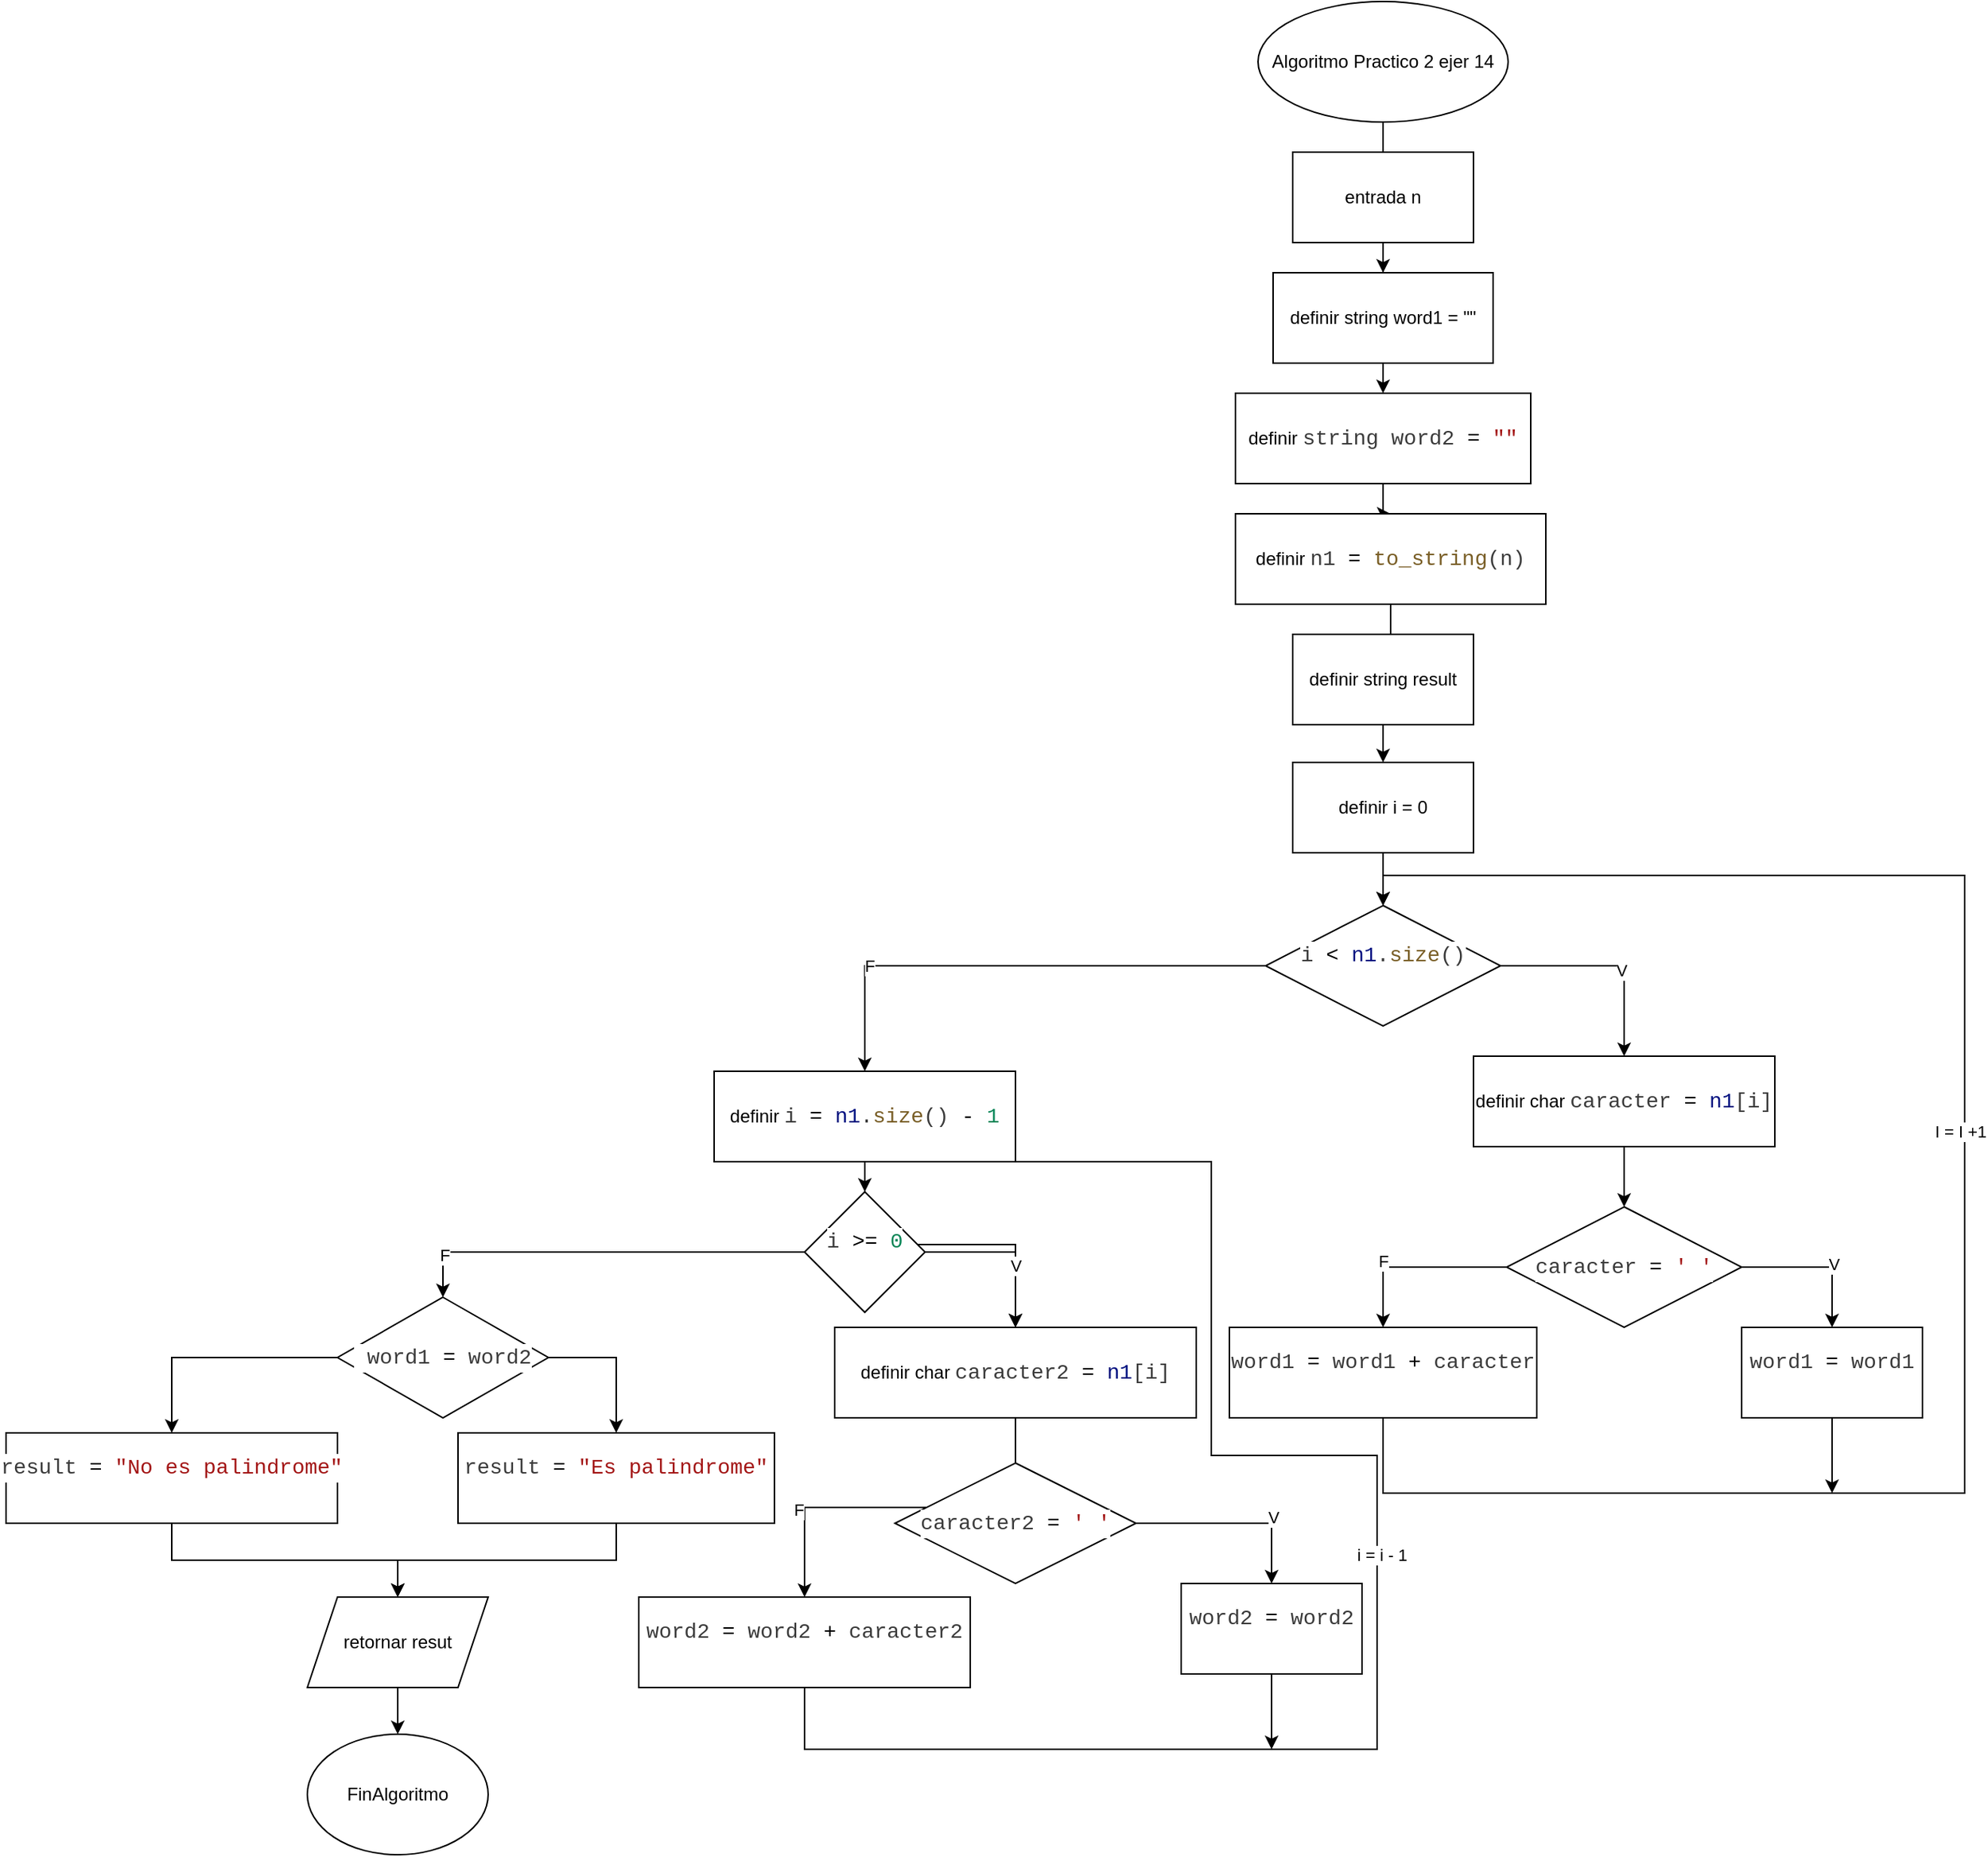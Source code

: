 <mxfile version="24.4.0" type="device">
  <diagram name="Página-1" id="KLYFZnmPPNLBPC9MtAc4">
    <mxGraphModel dx="2117" dy="653" grid="1" gridSize="10" guides="1" tooltips="1" connect="1" arrows="1" fold="1" page="1" pageScale="1" pageWidth="827" pageHeight="1169" math="0" shadow="0">
      <root>
        <mxCell id="0" />
        <mxCell id="1" parent="0" />
        <mxCell id="4Qd8jiQq4enubxvdJEgi-6" value="" style="edgeStyle=orthogonalEdgeStyle;rounded=0;orthogonalLoop=1;jettySize=auto;html=1;" edge="1" parent="1" source="4Qd8jiQq4enubxvdJEgi-1" target="4Qd8jiQq4enubxvdJEgi-3">
          <mxGeometry relative="1" as="geometry" />
        </mxCell>
        <mxCell id="4Qd8jiQq4enubxvdJEgi-1" value="Algoritmo Practico 2 ejer 14" style="ellipse;whiteSpace=wrap;html=1;" vertex="1" parent="1">
          <mxGeometry x="331" y="50" width="166" height="80" as="geometry" />
        </mxCell>
        <mxCell id="4Qd8jiQq4enubxvdJEgi-7" value="" style="edgeStyle=orthogonalEdgeStyle;rounded=0;orthogonalLoop=1;jettySize=auto;html=1;" edge="1" parent="1" source="4Qd8jiQq4enubxvdJEgi-2" target="4Qd8jiQq4enubxvdJEgi-4">
          <mxGeometry relative="1" as="geometry" />
        </mxCell>
        <mxCell id="4Qd8jiQq4enubxvdJEgi-2" value="entrada n" style="rounded=0;whiteSpace=wrap;html=1;" vertex="1" parent="1">
          <mxGeometry x="354" y="150" width="120" height="60" as="geometry" />
        </mxCell>
        <mxCell id="4Qd8jiQq4enubxvdJEgi-3" value="definir string word1 = &quot;&quot;" style="rounded=0;whiteSpace=wrap;html=1;" vertex="1" parent="1">
          <mxGeometry x="341" y="230" width="146" height="60" as="geometry" />
        </mxCell>
        <mxCell id="4Qd8jiQq4enubxvdJEgi-8" value="" style="edgeStyle=orthogonalEdgeStyle;rounded=0;orthogonalLoop=1;jettySize=auto;html=1;" edge="1" parent="1" source="4Qd8jiQq4enubxvdJEgi-4" target="4Qd8jiQq4enubxvdJEgi-5">
          <mxGeometry relative="1" as="geometry" />
        </mxCell>
        <mxCell id="4Qd8jiQq4enubxvdJEgi-4" value="definir&amp;nbsp;&lt;span style=&quot;background-color: rgb(255, 255, 255); color: rgb(59, 59, 59); font-family: Consolas, &amp;quot;Courier New&amp;quot;, monospace; font-size: 14px; white-space: pre;&quot;&gt;string word2 &lt;/span&gt;&lt;span style=&quot;font-family: Consolas, &amp;quot;Courier New&amp;quot;, monospace; font-size: 14px; white-space: pre;&quot;&gt;=&lt;/span&gt;&lt;span style=&quot;background-color: rgb(255, 255, 255); color: rgb(59, 59, 59); font-family: Consolas, &amp;quot;Courier New&amp;quot;, monospace; font-size: 14px; white-space: pre;&quot;&gt; &lt;/span&gt;&lt;span style=&quot;font-family: Consolas, &amp;quot;Courier New&amp;quot;, monospace; font-size: 14px; white-space: pre; color: rgb(163, 21, 21);&quot;&gt;&quot;&quot;&lt;/span&gt;" style="rounded=0;whiteSpace=wrap;html=1;" vertex="1" parent="1">
          <mxGeometry x="316" y="310" width="196" height="60" as="geometry" />
        </mxCell>
        <mxCell id="4Qd8jiQq4enubxvdJEgi-11" value="" style="edgeStyle=orthogonalEdgeStyle;rounded=0;orthogonalLoop=1;jettySize=auto;html=1;" edge="1" parent="1" source="4Qd8jiQq4enubxvdJEgi-5" target="4Qd8jiQq4enubxvdJEgi-10">
          <mxGeometry relative="1" as="geometry" />
        </mxCell>
        <mxCell id="4Qd8jiQq4enubxvdJEgi-5" value="definir&amp;nbsp;&lt;span style=&quot;background-color: rgb(255, 255, 255); color: rgb(59, 59, 59); font-family: Consolas, &amp;quot;Courier New&amp;quot;, monospace; font-size: 14px; white-space: pre;&quot;&gt;n1 &lt;/span&gt;&lt;span style=&quot;font-family: Consolas, &amp;quot;Courier New&amp;quot;, monospace; font-size: 14px; white-space: pre;&quot;&gt;=&lt;/span&gt;&lt;span style=&quot;background-color: rgb(255, 255, 255); color: rgb(59, 59, 59); font-family: Consolas, &amp;quot;Courier New&amp;quot;, monospace; font-size: 14px; white-space: pre;&quot;&gt; &lt;/span&gt;&lt;span style=&quot;font-family: Consolas, &amp;quot;Courier New&amp;quot;, monospace; font-size: 14px; white-space: pre; color: rgb(121, 94, 38);&quot;&gt;to_string&lt;/span&gt;&lt;span style=&quot;background-color: rgb(255, 255, 255); color: rgb(59, 59, 59); font-family: Consolas, &amp;quot;Courier New&amp;quot;, monospace; font-size: 14px; white-space: pre;&quot;&gt;(n)&lt;/span&gt;" style="rounded=0;whiteSpace=wrap;html=1;" vertex="1" parent="1">
          <mxGeometry x="316" y="390" width="206" height="60" as="geometry" />
        </mxCell>
        <mxCell id="4Qd8jiQq4enubxvdJEgi-9" value="definir string result" style="rounded=0;whiteSpace=wrap;html=1;" vertex="1" parent="1">
          <mxGeometry x="354" y="470" width="120" height="60" as="geometry" />
        </mxCell>
        <mxCell id="4Qd8jiQq4enubxvdJEgi-35" value="" style="edgeStyle=orthogonalEdgeStyle;rounded=0;orthogonalLoop=1;jettySize=auto;html=1;" edge="1" parent="1" source="4Qd8jiQq4enubxvdJEgi-10" target="4Qd8jiQq4enubxvdJEgi-12">
          <mxGeometry relative="1" as="geometry" />
        </mxCell>
        <mxCell id="4Qd8jiQq4enubxvdJEgi-10" value="definir i = 0" style="rounded=0;whiteSpace=wrap;html=1;" vertex="1" parent="1">
          <mxGeometry x="354" y="555" width="120" height="60" as="geometry" />
        </mxCell>
        <mxCell id="4Qd8jiQq4enubxvdJEgi-20" style="edgeStyle=orthogonalEdgeStyle;rounded=0;orthogonalLoop=1;jettySize=auto;html=1;exitX=1;exitY=0.5;exitDx=0;exitDy=0;" edge="1" parent="1" source="4Qd8jiQq4enubxvdJEgi-12" target="4Qd8jiQq4enubxvdJEgi-13">
          <mxGeometry relative="1" as="geometry" />
        </mxCell>
        <mxCell id="4Qd8jiQq4enubxvdJEgi-48" value="V" style="edgeLabel;html=1;align=center;verticalAlign=middle;resizable=0;points=[];" vertex="1" connectable="0" parent="4Qd8jiQq4enubxvdJEgi-20">
          <mxGeometry x="0.197" y="-2" relative="1" as="geometry">
            <mxPoint as="offset" />
          </mxGeometry>
        </mxCell>
        <mxCell id="4Qd8jiQq4enubxvdJEgi-21" style="edgeStyle=orthogonalEdgeStyle;rounded=0;orthogonalLoop=1;jettySize=auto;html=1;exitX=0;exitY=0.5;exitDx=0;exitDy=0;" edge="1" parent="1" source="4Qd8jiQq4enubxvdJEgi-12" target="4Qd8jiQq4enubxvdJEgi-22">
          <mxGeometry relative="1" as="geometry">
            <mxPoint x="80" y="790" as="targetPoint" />
          </mxGeometry>
        </mxCell>
        <mxCell id="4Qd8jiQq4enubxvdJEgi-49" value="F" style="edgeLabel;html=1;align=center;verticalAlign=middle;resizable=0;points=[];" vertex="1" connectable="0" parent="4Qd8jiQq4enubxvdJEgi-21">
          <mxGeometry x="0.568" relative="1" as="geometry">
            <mxPoint as="offset" />
          </mxGeometry>
        </mxCell>
        <mxCell id="4Qd8jiQq4enubxvdJEgi-12" value="&#xa;&lt;div style=&quot;color: #3b3b3b;background-color: #ffffff;font-family: Consolas, &#39;Courier New&#39;, monospace;font-weight: normal;font-size: 14px;line-height: 19px;white-space: pre;&quot;&gt;&lt;div&gt;&lt;span style=&quot;color: #3b3b3b;&quot;&gt;i &lt;/span&gt;&lt;span style=&quot;color: #000000;&quot;&gt;&amp;lt;&lt;/span&gt;&lt;span style=&quot;color: #3b3b3b;&quot;&gt; &lt;/span&gt;&lt;span style=&quot;color: #001080;&quot;&gt;n1&lt;/span&gt;&lt;span style=&quot;color: #3b3b3b;&quot;&gt;.&lt;/span&gt;&lt;span style=&quot;color: #795e26;&quot;&gt;size&lt;/span&gt;&lt;span style=&quot;color: #3b3b3b;&quot;&gt;()&lt;/span&gt;&lt;/div&gt;&lt;/div&gt;&#xa;&#xa;" style="rhombus;whiteSpace=wrap;html=1;" vertex="1" parent="1">
          <mxGeometry x="336" y="650" width="156" height="80" as="geometry" />
        </mxCell>
        <mxCell id="4Qd8jiQq4enubxvdJEgi-19" value="" style="edgeStyle=orthogonalEdgeStyle;rounded=0;orthogonalLoop=1;jettySize=auto;html=1;" edge="1" parent="1" source="4Qd8jiQq4enubxvdJEgi-13" target="4Qd8jiQq4enubxvdJEgi-14">
          <mxGeometry relative="1" as="geometry" />
        </mxCell>
        <mxCell id="4Qd8jiQq4enubxvdJEgi-13" value="definir char&amp;nbsp;&lt;span style=&quot;background-color: rgb(255, 255, 255); color: rgb(59, 59, 59); font-family: Consolas, &amp;quot;Courier New&amp;quot;, monospace; font-size: 14px; white-space: pre;&quot;&gt;caracter &lt;/span&gt;&lt;span style=&quot;font-family: Consolas, &amp;quot;Courier New&amp;quot;, monospace; font-size: 14px; white-space: pre;&quot;&gt;=&lt;/span&gt;&lt;span style=&quot;background-color: rgb(255, 255, 255); color: rgb(59, 59, 59); font-family: Consolas, &amp;quot;Courier New&amp;quot;, monospace; font-size: 14px; white-space: pre;&quot;&gt; &lt;/span&gt;&lt;span style=&quot;font-family: Consolas, &amp;quot;Courier New&amp;quot;, monospace; font-size: 14px; white-space: pre; color: rgb(0, 16, 128);&quot;&gt;n1&lt;/span&gt;&lt;span style=&quot;background-color: rgb(255, 255, 255); color: rgb(59, 59, 59); font-family: Consolas, &amp;quot;Courier New&amp;quot;, monospace; font-size: 14px; white-space: pre;&quot;&gt;[i]&lt;/span&gt;" style="rounded=0;whiteSpace=wrap;html=1;" vertex="1" parent="1">
          <mxGeometry x="474" y="750" width="200" height="60" as="geometry" />
        </mxCell>
        <mxCell id="4Qd8jiQq4enubxvdJEgi-17" style="edgeStyle=orthogonalEdgeStyle;rounded=0;orthogonalLoop=1;jettySize=auto;html=1;exitX=1;exitY=0.5;exitDx=0;exitDy=0;" edge="1" parent="1" source="4Qd8jiQq4enubxvdJEgi-14" target="4Qd8jiQq4enubxvdJEgi-15">
          <mxGeometry relative="1" as="geometry" />
        </mxCell>
        <mxCell id="4Qd8jiQq4enubxvdJEgi-50" value="V" style="edgeLabel;html=1;align=center;verticalAlign=middle;resizable=0;points=[];" vertex="1" connectable="0" parent="4Qd8jiQq4enubxvdJEgi-17">
          <mxGeometry x="0.2" y="2" relative="1" as="geometry">
            <mxPoint x="-1" y="-2" as="offset" />
          </mxGeometry>
        </mxCell>
        <mxCell id="4Qd8jiQq4enubxvdJEgi-18" style="edgeStyle=orthogonalEdgeStyle;rounded=0;orthogonalLoop=1;jettySize=auto;html=1;exitX=0;exitY=0.5;exitDx=0;exitDy=0;" edge="1" parent="1" source="4Qd8jiQq4enubxvdJEgi-14" target="4Qd8jiQq4enubxvdJEgi-16">
          <mxGeometry relative="1" as="geometry" />
        </mxCell>
        <mxCell id="4Qd8jiQq4enubxvdJEgi-51" value="F" style="edgeLabel;html=1;align=center;verticalAlign=middle;resizable=0;points=[];" vertex="1" connectable="0" parent="4Qd8jiQq4enubxvdJEgi-18">
          <mxGeometry x="0.344" y="-4" relative="1" as="geometry">
            <mxPoint x="4" y="-4" as="offset" />
          </mxGeometry>
        </mxCell>
        <mxCell id="4Qd8jiQq4enubxvdJEgi-14" value="&lt;br&gt;&lt;div style=&quot;color: #3b3b3b;background-color: #ffffff;font-family: Consolas, &#39;Courier New&#39;, monospace;font-weight: normal;font-size: 14px;line-height: 19px;white-space: pre;&quot;&gt;&lt;div&gt;&lt;span style=&quot;color: #3b3b3b;&quot;&gt;caracter &lt;/span&gt;&lt;span style=&quot;color: #000000;&quot;&gt;=&lt;/span&gt;&lt;span style=&quot;color: #3b3b3b;&quot;&gt; &lt;/span&gt;&lt;span style=&quot;color: #a31515;&quot;&gt;&#39; &#39;&lt;/span&gt;&lt;/div&gt;&lt;/div&gt;&lt;div&gt;&lt;br/&gt;&lt;/div&gt;" style="rhombus;whiteSpace=wrap;html=1;" vertex="1" parent="1">
          <mxGeometry x="496" y="850" width="156" height="80" as="geometry" />
        </mxCell>
        <mxCell id="4Qd8jiQq4enubxvdJEgi-53" style="edgeStyle=orthogonalEdgeStyle;rounded=0;orthogonalLoop=1;jettySize=auto;html=1;exitX=0.5;exitY=1;exitDx=0;exitDy=0;" edge="1" parent="1" source="4Qd8jiQq4enubxvdJEgi-15">
          <mxGeometry relative="1" as="geometry">
            <mxPoint x="712" y="1040" as="targetPoint" />
          </mxGeometry>
        </mxCell>
        <mxCell id="4Qd8jiQq4enubxvdJEgi-15" value="&#xa;&lt;div style=&quot;color: #3b3b3b;background-color: #ffffff;font-family: Consolas, &#39;Courier New&#39;, monospace;font-weight: normal;font-size: 14px;line-height: 19px;white-space: pre;&quot;&gt;&lt;div&gt;&lt;span style=&quot;color: #3b3b3b;&quot;&gt;word1 &lt;/span&gt;&lt;span style=&quot;color: #000000;&quot;&gt;=&lt;/span&gt;&lt;span style=&quot;color: #3b3b3b;&quot;&gt; word1&lt;/span&gt;&lt;/div&gt;&lt;/div&gt;&#xa;&#xa;" style="rounded=0;whiteSpace=wrap;html=1;" vertex="1" parent="1">
          <mxGeometry x="652" y="930" width="120" height="60" as="geometry" />
        </mxCell>
        <mxCell id="4Qd8jiQq4enubxvdJEgi-52" style="edgeStyle=orthogonalEdgeStyle;rounded=0;orthogonalLoop=1;jettySize=auto;html=1;exitX=0.5;exitY=1;exitDx=0;exitDy=0;entryX=0.5;entryY=0;entryDx=0;entryDy=0;" edge="1" parent="1" source="4Qd8jiQq4enubxvdJEgi-16" target="4Qd8jiQq4enubxvdJEgi-12">
          <mxGeometry relative="1" as="geometry">
            <Array as="points">
              <mxPoint x="414" y="1040" />
              <mxPoint x="800" y="1040" />
              <mxPoint x="800" y="630" />
              <mxPoint x="414" y="630" />
            </Array>
          </mxGeometry>
        </mxCell>
        <mxCell id="4Qd8jiQq4enubxvdJEgi-54" value="I = I +1" style="edgeLabel;html=1;align=center;verticalAlign=middle;resizable=0;points=[];" vertex="1" connectable="0" parent="4Qd8jiQq4enubxvdJEgi-52">
          <mxGeometry x="0.08" y="3" relative="1" as="geometry">
            <mxPoint as="offset" />
          </mxGeometry>
        </mxCell>
        <mxCell id="4Qd8jiQq4enubxvdJEgi-16" value="&#xa;&lt;div style=&quot;color: #3b3b3b;background-color: #ffffff;font-family: Consolas, &#39;Courier New&#39;, monospace;font-weight: normal;font-size: 14px;line-height: 19px;white-space: pre;&quot;&gt;&lt;div&gt;&lt;span style=&quot;color: #3b3b3b;&quot;&gt;word1 &lt;/span&gt;&lt;span style=&quot;color: #000000;&quot;&gt;=&lt;/span&gt;&lt;span style=&quot;color: #3b3b3b;&quot;&gt; word1 &lt;/span&gt;&lt;span style=&quot;color: #000000;&quot;&gt;+&lt;/span&gt;&lt;span style=&quot;color: #3b3b3b;&quot;&gt; caracter&lt;/span&gt;&lt;/div&gt;&lt;/div&gt;&#xa;&#xa;" style="rounded=0;whiteSpace=wrap;html=1;" vertex="1" parent="1">
          <mxGeometry x="312" y="930" width="204" height="60" as="geometry" />
        </mxCell>
        <mxCell id="4Qd8jiQq4enubxvdJEgi-34" value="" style="edgeStyle=orthogonalEdgeStyle;rounded=0;orthogonalLoop=1;jettySize=auto;html=1;" edge="1" parent="1" source="4Qd8jiQq4enubxvdJEgi-22" target="4Qd8jiQq4enubxvdJEgi-24">
          <mxGeometry relative="1" as="geometry" />
        </mxCell>
        <mxCell id="4Qd8jiQq4enubxvdJEgi-22" value="definir&amp;nbsp;&lt;span style=&quot;background-color: rgb(255, 255, 255); color: rgb(59, 59, 59); font-family: Consolas, &amp;quot;Courier New&amp;quot;, monospace; font-size: 14px; white-space: pre;&quot;&gt;i &lt;/span&gt;&lt;span style=&quot;font-family: Consolas, &amp;quot;Courier New&amp;quot;, monospace; font-size: 14px; white-space: pre;&quot;&gt;=&lt;/span&gt;&lt;span style=&quot;background-color: rgb(255, 255, 255); color: rgb(59, 59, 59); font-family: Consolas, &amp;quot;Courier New&amp;quot;, monospace; font-size: 14px; white-space: pre;&quot;&gt; &lt;/span&gt;&lt;span style=&quot;font-family: Consolas, &amp;quot;Courier New&amp;quot;, monospace; font-size: 14px; white-space: pre; color: rgb(0, 16, 128);&quot;&gt;n1&lt;/span&gt;&lt;span style=&quot;background-color: rgb(255, 255, 255); color: rgb(59, 59, 59); font-family: Consolas, &amp;quot;Courier New&amp;quot;, monospace; font-size: 14px; white-space: pre;&quot;&gt;.&lt;/span&gt;&lt;span style=&quot;font-family: Consolas, &amp;quot;Courier New&amp;quot;, monospace; font-size: 14px; white-space: pre; color: rgb(121, 94, 38);&quot;&gt;size&lt;/span&gt;&lt;span style=&quot;background-color: rgb(255, 255, 255); color: rgb(59, 59, 59); font-family: Consolas, &amp;quot;Courier New&amp;quot;, monospace; font-size: 14px; white-space: pre;&quot;&gt;() &lt;/span&gt;&lt;span style=&quot;font-family: Consolas, &amp;quot;Courier New&amp;quot;, monospace; font-size: 14px; white-space: pre;&quot;&gt;-&lt;/span&gt;&lt;span style=&quot;background-color: rgb(255, 255, 255); color: rgb(59, 59, 59); font-family: Consolas, &amp;quot;Courier New&amp;quot;, monospace; font-size: 14px; white-space: pre;&quot;&gt; &lt;/span&gt;&lt;span style=&quot;font-family: Consolas, &amp;quot;Courier New&amp;quot;, monospace; font-size: 14px; white-space: pre; color: rgb(9, 134, 88);&quot;&gt;1&lt;/span&gt;" style="rounded=0;whiteSpace=wrap;html=1;" vertex="1" parent="1">
          <mxGeometry x="-30" y="760" width="200" height="60" as="geometry" />
        </mxCell>
        <mxCell id="4Qd8jiQq4enubxvdJEgi-28" style="edgeStyle=orthogonalEdgeStyle;rounded=0;orthogonalLoop=1;jettySize=auto;html=1;exitX=1;exitY=0.5;exitDx=0;exitDy=0;" edge="1" parent="1" source="4Qd8jiQq4enubxvdJEgi-23" target="4Qd8jiQq4enubxvdJEgi-24">
          <mxGeometry relative="1" as="geometry" />
        </mxCell>
        <mxCell id="4Qd8jiQq4enubxvdJEgi-33" value="V" style="edgeLabel;html=1;align=center;verticalAlign=middle;resizable=0;points=[];" vertex="1" connectable="0" parent="4Qd8jiQq4enubxvdJEgi-28">
          <mxGeometry x="0.255" relative="1" as="geometry">
            <mxPoint as="offset" />
          </mxGeometry>
        </mxCell>
        <mxCell id="4Qd8jiQq4enubxvdJEgi-37" style="edgeStyle=orthogonalEdgeStyle;rounded=0;orthogonalLoop=1;jettySize=auto;html=1;exitX=0;exitY=0.5;exitDx=0;exitDy=0;entryX=0.5;entryY=0;entryDx=0;entryDy=0;" edge="1" parent="1" source="4Qd8jiQq4enubxvdJEgi-23" target="4Qd8jiQq4enubxvdJEgi-36">
          <mxGeometry relative="1" as="geometry" />
        </mxCell>
        <mxCell id="4Qd8jiQq4enubxvdJEgi-38" value="F" style="edgeLabel;html=1;align=center;verticalAlign=middle;resizable=0;points=[];" vertex="1" connectable="0" parent="4Qd8jiQq4enubxvdJEgi-37">
          <mxGeometry x="0.793" y="1" relative="1" as="geometry">
            <mxPoint as="offset" />
          </mxGeometry>
        </mxCell>
        <mxCell id="4Qd8jiQq4enubxvdJEgi-23" value="&#xa;&lt;div style=&quot;color: #3b3b3b;background-color: #ffffff;font-family: Consolas, &#39;Courier New&#39;, monospace;font-weight: normal;font-size: 14px;line-height: 19px;white-space: pre;&quot;&gt;&lt;div&gt;&lt;span style=&quot;color: #3b3b3b;&quot;&gt;i &lt;/span&gt;&lt;span style=&quot;color: #000000;&quot;&gt;&amp;gt;=&lt;/span&gt;&lt;span style=&quot;color: #3b3b3b;&quot;&gt; &lt;/span&gt;&lt;span style=&quot;color: #098658;&quot;&gt;0&lt;/span&gt;&lt;/div&gt;&lt;/div&gt;&#xa;&#xa;" style="rhombus;whiteSpace=wrap;html=1;" vertex="1" parent="1">
          <mxGeometry x="30" y="840" width="80" height="80" as="geometry" />
        </mxCell>
        <mxCell id="4Qd8jiQq4enubxvdJEgi-29" value="" style="edgeStyle=orthogonalEdgeStyle;rounded=0;orthogonalLoop=1;jettySize=auto;html=1;" edge="1" parent="1" source="4Qd8jiQq4enubxvdJEgi-24" target="4Qd8jiQq4enubxvdJEgi-27">
          <mxGeometry relative="1" as="geometry" />
        </mxCell>
        <mxCell id="4Qd8jiQq4enubxvdJEgi-32" value="F" style="edgeLabel;html=1;align=center;verticalAlign=middle;resizable=0;points=[];" vertex="1" connectable="0" parent="4Qd8jiQq4enubxvdJEgi-29">
          <mxGeometry x="0.54" y="-3" relative="1" as="geometry">
            <mxPoint x="-1" y="1" as="offset" />
          </mxGeometry>
        </mxCell>
        <mxCell id="4Qd8jiQq4enubxvdJEgi-24" value="definir char&amp;nbsp;&lt;span style=&quot;background-color: rgb(255, 255, 255); color: rgb(59, 59, 59); font-family: Consolas, &amp;quot;Courier New&amp;quot;, monospace; font-size: 14px; white-space: pre;&quot;&gt;caracter2 &lt;/span&gt;&lt;span style=&quot;font-family: Consolas, &amp;quot;Courier New&amp;quot;, monospace; font-size: 14px; white-space: pre;&quot;&gt;=&lt;/span&gt;&lt;span style=&quot;background-color: rgb(255, 255, 255); color: rgb(59, 59, 59); font-family: Consolas, &amp;quot;Courier New&amp;quot;, monospace; font-size: 14px; white-space: pre;&quot;&gt; &lt;/span&gt;&lt;span style=&quot;font-family: Consolas, &amp;quot;Courier New&amp;quot;, monospace; font-size: 14px; white-space: pre; color: rgb(0, 16, 128);&quot;&gt;n1&lt;/span&gt;&lt;span style=&quot;background-color: rgb(255, 255, 255); color: rgb(59, 59, 59); font-family: Consolas, &amp;quot;Courier New&amp;quot;, monospace; font-size: 14px; white-space: pre;&quot;&gt;[i]&lt;/span&gt;" style="rounded=0;whiteSpace=wrap;html=1;" vertex="1" parent="1">
          <mxGeometry x="50" y="930" width="240" height="60" as="geometry" />
        </mxCell>
        <mxCell id="4Qd8jiQq4enubxvdJEgi-30" style="edgeStyle=orthogonalEdgeStyle;rounded=0;orthogonalLoop=1;jettySize=auto;html=1;exitX=1;exitY=0.5;exitDx=0;exitDy=0;entryX=0.5;entryY=0;entryDx=0;entryDy=0;" edge="1" parent="1" source="4Qd8jiQq4enubxvdJEgi-25" target="4Qd8jiQq4enubxvdJEgi-26">
          <mxGeometry relative="1" as="geometry" />
        </mxCell>
        <mxCell id="4Qd8jiQq4enubxvdJEgi-31" value="V" style="edgeLabel;html=1;align=center;verticalAlign=middle;resizable=0;points=[];" vertex="1" connectable="0" parent="4Qd8jiQq4enubxvdJEgi-30">
          <mxGeometry x="0.385" y="4" relative="1" as="geometry">
            <mxPoint x="-3" y="-4" as="offset" />
          </mxGeometry>
        </mxCell>
        <mxCell id="4Qd8jiQq4enubxvdJEgi-25" value="&lt;br&gt;&lt;div style=&quot;color: #3b3b3b;background-color: #ffffff;font-family: Consolas, &#39;Courier New&#39;, monospace;font-weight: normal;font-size: 14px;line-height: 19px;white-space: pre;&quot;&gt;&lt;div&gt;&lt;span style=&quot;color: #3b3b3b;&quot;&gt;caracter2 &lt;/span&gt;&lt;span style=&quot;color: #000000;&quot;&gt;=&lt;/span&gt;&lt;span style=&quot;color: #3b3b3b;&quot;&gt; &lt;/span&gt;&lt;span style=&quot;color: #a31515;&quot;&gt;&#39; &#39;&lt;/span&gt;&lt;/div&gt;&lt;/div&gt;&lt;div&gt;&lt;br/&gt;&lt;/div&gt;" style="rhombus;whiteSpace=wrap;html=1;" vertex="1" parent="1">
          <mxGeometry x="90" y="1020" width="160" height="80" as="geometry" />
        </mxCell>
        <mxCell id="4Qd8jiQq4enubxvdJEgi-56" style="edgeStyle=orthogonalEdgeStyle;rounded=0;orthogonalLoop=1;jettySize=auto;html=1;exitX=0.5;exitY=1;exitDx=0;exitDy=0;" edge="1" parent="1" source="4Qd8jiQq4enubxvdJEgi-26">
          <mxGeometry relative="1" as="geometry">
            <mxPoint x="340" y="1210" as="targetPoint" />
          </mxGeometry>
        </mxCell>
        <mxCell id="4Qd8jiQq4enubxvdJEgi-26" value="&#xa;&lt;div style=&quot;color: #3b3b3b;background-color: #ffffff;font-family: Consolas, &#39;Courier New&#39;, monospace;font-weight: normal;font-size: 14px;line-height: 19px;white-space: pre;&quot;&gt;&lt;div&gt;&lt;span style=&quot;color: #3b3b3b;&quot;&gt;word2 &lt;/span&gt;&lt;span style=&quot;color: #000000;&quot;&gt;=&lt;/span&gt;&lt;span style=&quot;color: #3b3b3b;&quot;&gt; word2&lt;/span&gt;&lt;/div&gt;&lt;/div&gt;&#xa;&#xa;" style="rounded=0;whiteSpace=wrap;html=1;" vertex="1" parent="1">
          <mxGeometry x="280" y="1100" width="120" height="60" as="geometry" />
        </mxCell>
        <mxCell id="4Qd8jiQq4enubxvdJEgi-55" style="edgeStyle=orthogonalEdgeStyle;rounded=0;orthogonalLoop=1;jettySize=auto;html=1;exitX=0.5;exitY=1;exitDx=0;exitDy=0;entryX=0.5;entryY=0;entryDx=0;entryDy=0;" edge="1" parent="1" source="4Qd8jiQq4enubxvdJEgi-27" target="4Qd8jiQq4enubxvdJEgi-23">
          <mxGeometry relative="1" as="geometry">
            <Array as="points">
              <mxPoint x="30" y="1210" />
              <mxPoint x="410" y="1210" />
              <mxPoint x="410" y="1015" />
              <mxPoint x="300" y="1015" />
              <mxPoint x="300" y="820" />
              <mxPoint x="70" y="820" />
            </Array>
          </mxGeometry>
        </mxCell>
        <mxCell id="4Qd8jiQq4enubxvdJEgi-57" value="i = i - 1" style="edgeLabel;html=1;align=center;verticalAlign=middle;resizable=0;points=[];" vertex="1" connectable="0" parent="4Qd8jiQq4enubxvdJEgi-55">
          <mxGeometry x="-0.061" y="-3" relative="1" as="geometry">
            <mxPoint as="offset" />
          </mxGeometry>
        </mxCell>
        <mxCell id="4Qd8jiQq4enubxvdJEgi-27" value="&#xa;&lt;div style=&quot;color: #3b3b3b;background-color: #ffffff;font-family: Consolas, &#39;Courier New&#39;, monospace;font-weight: normal;font-size: 14px;line-height: 19px;white-space: pre;&quot;&gt;&lt;div&gt;&lt;span style=&quot;color: #3b3b3b;&quot;&gt;word2 &lt;/span&gt;&lt;span style=&quot;color: #000000;&quot;&gt;=&lt;/span&gt;&lt;span style=&quot;color: #3b3b3b;&quot;&gt; word2 &lt;/span&gt;&lt;span style=&quot;color: #000000;&quot;&gt;+&lt;/span&gt;&lt;span style=&quot;color: #3b3b3b;&quot;&gt; caracter2&lt;/span&gt;&lt;/div&gt;&lt;/div&gt;&#xa;&#xa;" style="rounded=0;whiteSpace=wrap;html=1;" vertex="1" parent="1">
          <mxGeometry x="-80" y="1109" width="220" height="60" as="geometry" />
        </mxCell>
        <mxCell id="4Qd8jiQq4enubxvdJEgi-40" style="edgeStyle=orthogonalEdgeStyle;rounded=0;orthogonalLoop=1;jettySize=auto;html=1;exitX=1;exitY=0.5;exitDx=0;exitDy=0;" edge="1" parent="1" source="4Qd8jiQq4enubxvdJEgi-36" target="4Qd8jiQq4enubxvdJEgi-39">
          <mxGeometry relative="1" as="geometry" />
        </mxCell>
        <mxCell id="4Qd8jiQq4enubxvdJEgi-42" style="edgeStyle=orthogonalEdgeStyle;rounded=0;orthogonalLoop=1;jettySize=auto;html=1;exitX=0;exitY=0.5;exitDx=0;exitDy=0;" edge="1" parent="1" source="4Qd8jiQq4enubxvdJEgi-36" target="4Qd8jiQq4enubxvdJEgi-41">
          <mxGeometry relative="1" as="geometry" />
        </mxCell>
        <mxCell id="4Qd8jiQq4enubxvdJEgi-36" value="&lt;br&gt;&lt;div style=&quot;color: #3b3b3b;background-color: #ffffff;font-family: Consolas, &#39;Courier New&#39;, monospace;font-weight: normal;font-size: 14px;line-height: 19px;white-space: pre;&quot;&gt;&lt;div&gt;&lt;span style=&quot;color: #3b3b3b;&quot;&gt;&amp;nbsp;word1 &lt;/span&gt;&lt;span style=&quot;color: #000000;&quot;&gt;=&lt;/span&gt;&lt;span style=&quot;color: #3b3b3b;&quot;&gt; word2&lt;/span&gt;&lt;/div&gt;&lt;/div&gt;&lt;div&gt;&lt;br/&gt;&lt;/div&gt;" style="rhombus;whiteSpace=wrap;html=1;" vertex="1" parent="1">
          <mxGeometry x="-280" y="910" width="140" height="80" as="geometry" />
        </mxCell>
        <mxCell id="4Qd8jiQq4enubxvdJEgi-45" style="edgeStyle=orthogonalEdgeStyle;rounded=0;orthogonalLoop=1;jettySize=auto;html=1;exitX=0.5;exitY=1;exitDx=0;exitDy=0;" edge="1" parent="1" source="4Qd8jiQq4enubxvdJEgi-39" target="4Qd8jiQq4enubxvdJEgi-43">
          <mxGeometry relative="1" as="geometry" />
        </mxCell>
        <mxCell id="4Qd8jiQq4enubxvdJEgi-39" value="&#xa;&lt;div style=&quot;color: #3b3b3b;background-color: #ffffff;font-family: Consolas, &#39;Courier New&#39;, monospace;font-weight: normal;font-size: 14px;line-height: 19px;white-space: pre;&quot;&gt;&lt;div&gt;&lt;span style=&quot;color: #3b3b3b;&quot;&gt;result &lt;/span&gt;&lt;span style=&quot;color: #000000;&quot;&gt;=&lt;/span&gt;&lt;span style=&quot;color: #3b3b3b;&quot;&gt; &lt;/span&gt;&lt;span style=&quot;color: #a31515;&quot;&gt;&quot;Es palindrome&quot;&lt;/span&gt;&lt;/div&gt;&lt;/div&gt;&#xa;&#xa;" style="rounded=0;whiteSpace=wrap;html=1;" vertex="1" parent="1">
          <mxGeometry x="-200" y="1000" width="210" height="60" as="geometry" />
        </mxCell>
        <mxCell id="4Qd8jiQq4enubxvdJEgi-44" style="edgeStyle=orthogonalEdgeStyle;rounded=0;orthogonalLoop=1;jettySize=auto;html=1;exitX=0.5;exitY=1;exitDx=0;exitDy=0;" edge="1" parent="1" source="4Qd8jiQq4enubxvdJEgi-41" target="4Qd8jiQq4enubxvdJEgi-43">
          <mxGeometry relative="1" as="geometry" />
        </mxCell>
        <mxCell id="4Qd8jiQq4enubxvdJEgi-41" value="&#xa;&lt;div style=&quot;color: #3b3b3b;background-color: #ffffff;font-family: Consolas, &#39;Courier New&#39;, monospace;font-weight: normal;font-size: 14px;line-height: 19px;white-space: pre;&quot;&gt;&lt;div&gt;&lt;span style=&quot;color: #3b3b3b;&quot;&gt;result &lt;/span&gt;&lt;span style=&quot;color: #000000;&quot;&gt;=&lt;/span&gt;&lt;span style=&quot;color: #3b3b3b;&quot;&gt; &lt;/span&gt;&lt;span style=&quot;color: #a31515;&quot;&gt;&quot;No es palindrome&quot;&lt;/span&gt;&lt;/div&gt;&lt;/div&gt;&#xa;&#xa;" style="rounded=0;whiteSpace=wrap;html=1;" vertex="1" parent="1">
          <mxGeometry x="-500" y="1000" width="220" height="60" as="geometry" />
        </mxCell>
        <mxCell id="4Qd8jiQq4enubxvdJEgi-47" value="" style="edgeStyle=orthogonalEdgeStyle;rounded=0;orthogonalLoop=1;jettySize=auto;html=1;" edge="1" parent="1" source="4Qd8jiQq4enubxvdJEgi-43" target="4Qd8jiQq4enubxvdJEgi-46">
          <mxGeometry relative="1" as="geometry" />
        </mxCell>
        <mxCell id="4Qd8jiQq4enubxvdJEgi-43" value="retornar resut" style="shape=parallelogram;perimeter=parallelogramPerimeter;whiteSpace=wrap;html=1;fixedSize=1;" vertex="1" parent="1">
          <mxGeometry x="-300" y="1109" width="120" height="60" as="geometry" />
        </mxCell>
        <mxCell id="4Qd8jiQq4enubxvdJEgi-46" value="FinAlgoritmo" style="ellipse;whiteSpace=wrap;html=1;" vertex="1" parent="1">
          <mxGeometry x="-300" y="1200" width="120" height="80" as="geometry" />
        </mxCell>
      </root>
    </mxGraphModel>
  </diagram>
</mxfile>
